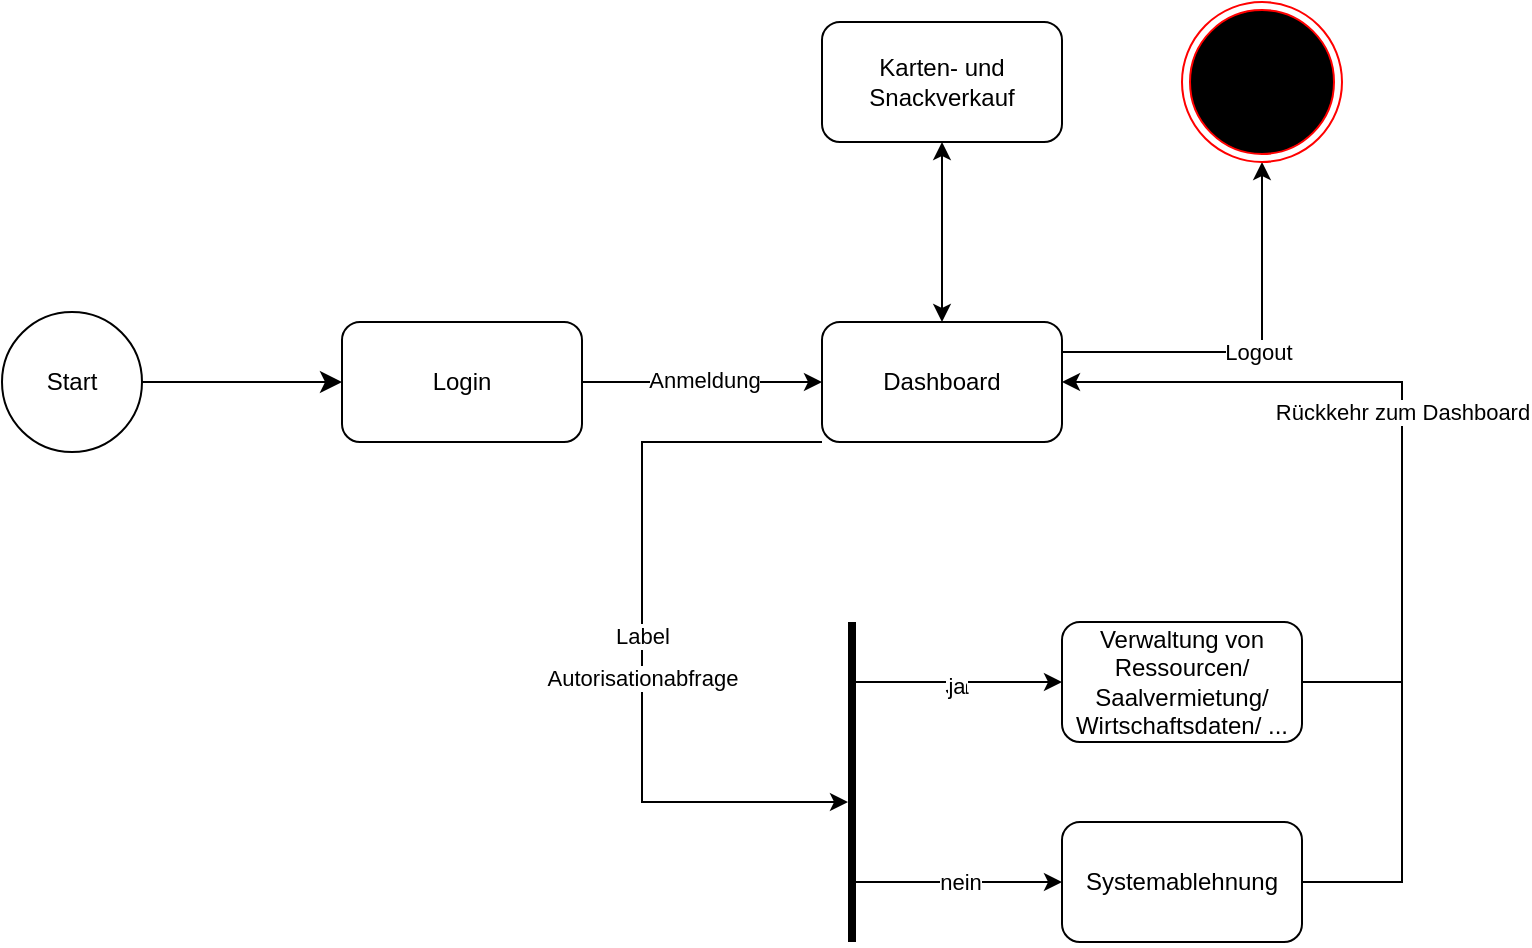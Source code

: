<mxfile version="20.5.3" type="embed"><diagram name="Seite-1" id="VH71Olbo8Z-LvbqJ2Q5k"><mxGraphModel dx="669" dy="600" grid="1" gridSize="10" guides="1" tooltips="1" connect="1" arrows="1" fold="1" page="1" pageScale="1" pageWidth="827" pageHeight="1169" math="0" shadow="0"><root><mxCell id="0"/><mxCell id="1" parent="0"/><mxCell id="uonYmJvlZDU0ERn19EDY-126" value="Start" style="ellipse;whiteSpace=wrap;html=1;aspect=fixed;" parent="1" vertex="1"><mxGeometry x="20" y="185" width="70" height="70" as="geometry"/></mxCell><mxCell id="uonYmJvlZDU0ERn19EDY-127" value="Login" style="rounded=1;whiteSpace=wrap;html=1;" parent="1" vertex="1"><mxGeometry x="190" y="190" width="120" height="60" as="geometry"/></mxCell><mxCell id="uonYmJvlZDU0ERn19EDY-128" value="" style="edgeStyle=elbowEdgeStyle;elbow=horizontal;endArrow=classic;html=1;curved=0;rounded=0;endSize=8;startSize=8;exitX=1;exitY=0.5;exitDx=0;exitDy=0;entryX=0;entryY=0.5;entryDx=0;entryDy=0;" parent="1" source="uonYmJvlZDU0ERn19EDY-126" target="uonYmJvlZDU0ERn19EDY-127" edge="1"><mxGeometry width="50" height="50" relative="1" as="geometry"><mxPoint x="100" y="250" as="sourcePoint"/><mxPoint x="150" y="200" as="targetPoint"/></mxGeometry></mxCell><mxCell id="uonYmJvlZDU0ERn19EDY-129" value="Dashboard" style="rounded=1;whiteSpace=wrap;html=1;" parent="1" vertex="1"><mxGeometry x="430" y="190" width="120" height="60" as="geometry"/></mxCell><mxCell id="uonYmJvlZDU0ERn19EDY-130" value="" style="endArrow=classic;html=1;rounded=0;exitX=1;exitY=0.5;exitDx=0;exitDy=0;entryX=0;entryY=0.5;entryDx=0;entryDy=0;" parent="1" source="uonYmJvlZDU0ERn19EDY-127" target="uonYmJvlZDU0ERn19EDY-129" edge="1"><mxGeometry relative="1" as="geometry"><mxPoint x="360" y="230" as="sourcePoint"/><mxPoint x="320" y="260" as="targetPoint"/></mxGeometry></mxCell><mxCell id="uonYmJvlZDU0ERn19EDY-131" value="Label" style="edgeLabel;resizable=0;html=1;;align=center;verticalAlign=middle;" parent="uonYmJvlZDU0ERn19EDY-130" connectable="0" vertex="1"><mxGeometry relative="1" as="geometry"/></mxCell><mxCell id="uonYmJvlZDU0ERn19EDY-134" value="Anmeldung" style="edgeLabel;html=1;align=center;verticalAlign=middle;resizable=0;points=[];" parent="uonYmJvlZDU0ERn19EDY-130" vertex="1" connectable="0"><mxGeometry x="0.02" y="1" relative="1" as="geometry"><mxPoint as="offset"/></mxGeometry></mxCell><mxCell id="uonYmJvlZDU0ERn19EDY-135" value="Karten- und Snackverkauf" style="rounded=1;whiteSpace=wrap;html=1;" parent="1" vertex="1"><mxGeometry x="430" y="40" width="120" height="60" as="geometry"/></mxCell><mxCell id="uonYmJvlZDU0ERn19EDY-136" value="" style="endArrow=classic;startArrow=classic;html=1;rounded=0;entryX=0.5;entryY=1;entryDx=0;entryDy=0;exitX=0.5;exitY=0;exitDx=0;exitDy=0;" parent="1" source="uonYmJvlZDU0ERn19EDY-129" target="uonYmJvlZDU0ERn19EDY-135" edge="1"><mxGeometry width="50" height="50" relative="1" as="geometry"><mxPoint x="380" y="200" as="sourcePoint"/><mxPoint x="430" y="150" as="targetPoint"/></mxGeometry></mxCell><mxCell id="uonYmJvlZDU0ERn19EDY-137" value="" style="line;strokeWidth=4;direction=south;html=1;perimeter=backbonePerimeter;points=[];outlineConnect=0;" parent="1" vertex="1"><mxGeometry x="440" y="340" width="10" height="160" as="geometry"/></mxCell><mxCell id="uonYmJvlZDU0ERn19EDY-138" value="" style="endArrow=classic;html=1;rounded=0;exitX=0;exitY=1;exitDx=0;exitDy=0;" parent="1" source="uonYmJvlZDU0ERn19EDY-129" target="uonYmJvlZDU0ERn19EDY-137" edge="1"><mxGeometry relative="1" as="geometry"><mxPoint x="370" y="440" as="sourcePoint"/><mxPoint x="440" y="430" as="targetPoint"/><Array as="points"><mxPoint x="340" y="250"/><mxPoint x="340" y="430"/></Array></mxGeometry></mxCell><mxCell id="uonYmJvlZDU0ERn19EDY-139" value="Label" style="edgeLabel;resizable=0;html=1;;align=center;verticalAlign=middle;" parent="uonYmJvlZDU0ERn19EDY-138" connectable="0" vertex="1"><mxGeometry relative="1" as="geometry"/></mxCell><mxCell id="uonYmJvlZDU0ERn19EDY-142" value="Autorisationabfrage" style="edgeLabel;html=1;align=center;verticalAlign=middle;resizable=0;points=[];" parent="uonYmJvlZDU0ERn19EDY-138" vertex="1" connectable="0"><mxGeometry x="0.115" relative="1" as="geometry"><mxPoint as="offset"/></mxGeometry></mxCell><mxCell id="uonYmJvlZDU0ERn19EDY-143" value="Verwaltung von Ressourcen/ Saalvermietung/ Wirtschaftsdaten/ ..." style="rounded=1;whiteSpace=wrap;html=1;" parent="1" vertex="1"><mxGeometry x="550" y="340" width="120" height="60" as="geometry"/></mxCell><mxCell id="uonYmJvlZDU0ERn19EDY-144" value="Systemablehnung" style="rounded=1;whiteSpace=wrap;html=1;" parent="1" vertex="1"><mxGeometry x="550" y="440" width="120" height="60" as="geometry"/></mxCell><mxCell id="uonYmJvlZDU0ERn19EDY-151" value="" style="endArrow=classic;html=1;rounded=0;entryX=0;entryY=0.5;entryDx=0;entryDy=0;" parent="1" source="uonYmJvlZDU0ERn19EDY-137" target="uonYmJvlZDU0ERn19EDY-143" edge="1"><mxGeometry relative="1" as="geometry"><mxPoint x="120" y="460" as="sourcePoint"/><mxPoint x="220" y="460" as="targetPoint"/></mxGeometry></mxCell><mxCell id="uonYmJvlZDU0ERn19EDY-153" value="Ja" style="edgeLabel;html=1;align=center;verticalAlign=middle;resizable=0;points=[];" parent="uonYmJvlZDU0ERn19EDY-151" vertex="1" connectable="0"><mxGeometry x="-0.024" y="-2" relative="1" as="geometry"><mxPoint as="offset"/></mxGeometry></mxCell><mxCell id="uonYmJvlZDU0ERn19EDY-155" value="ja" style="edgeLabel;html=1;align=center;verticalAlign=middle;resizable=0;points=[];" parent="uonYmJvlZDU0ERn19EDY-151" vertex="1" connectable="0"><mxGeometry x="-0.024" y="-2" relative="1" as="geometry"><mxPoint as="offset"/></mxGeometry></mxCell><mxCell id="uonYmJvlZDU0ERn19EDY-156" value="" style="endArrow=classic;html=1;rounded=0;exitX=1;exitY=0.5;exitDx=0;exitDy=0;entryX=1;entryY=0.5;entryDx=0;entryDy=0;" parent="1" source="uonYmJvlZDU0ERn19EDY-143" target="uonYmJvlZDU0ERn19EDY-129" edge="1"><mxGeometry relative="1" as="geometry"><mxPoint x="600" y="210" as="sourcePoint"/><mxPoint x="720" y="220" as="targetPoint"/><Array as="points"><mxPoint x="720" y="370"/><mxPoint x="720" y="220"/></Array></mxGeometry></mxCell><mxCell id="uonYmJvlZDU0ERn19EDY-157" value="Rückkehr zum Dashboard" style="edgeLabel;resizable=0;html=1;;align=center;verticalAlign=middle;" parent="uonYmJvlZDU0ERn19EDY-156" connectable="0" vertex="1"><mxGeometry relative="1" as="geometry"/></mxCell><mxCell id="uonYmJvlZDU0ERn19EDY-158" value="" style="endArrow=classic;html=1;rounded=0;entryX=0;entryY=0.5;entryDx=0;entryDy=0;" parent="1" source="uonYmJvlZDU0ERn19EDY-137" target="uonYmJvlZDU0ERn19EDY-144" edge="1"><mxGeometry relative="1" as="geometry"><mxPoint x="280" y="300" as="sourcePoint"/><mxPoint x="380" y="300" as="targetPoint"/></mxGeometry></mxCell><mxCell id="uonYmJvlZDU0ERn19EDY-159" value="nein" style="edgeLabel;resizable=0;html=1;;align=center;verticalAlign=middle;" parent="uonYmJvlZDU0ERn19EDY-158" connectable="0" vertex="1"><mxGeometry relative="1" as="geometry"/></mxCell><mxCell id="uonYmJvlZDU0ERn19EDY-165" value="" style="endArrow=none;html=1;rounded=0;exitX=1;exitY=0.5;exitDx=0;exitDy=0;" parent="1" source="uonYmJvlZDU0ERn19EDY-144" edge="1"><mxGeometry width="50" height="50" relative="1" as="geometry"><mxPoint x="480" y="600" as="sourcePoint"/><mxPoint x="720" y="370" as="targetPoint"/><Array as="points"><mxPoint x="720" y="470"/></Array></mxGeometry></mxCell><mxCell id="uonYmJvlZDU0ERn19EDY-167" value="" style="endArrow=classic;html=1;rounded=0;entryX=0.5;entryY=1;entryDx=0;entryDy=0;exitX=1;exitY=0.25;exitDx=0;exitDy=0;" parent="1" source="uonYmJvlZDU0ERn19EDY-129" target="2" edge="1"><mxGeometry relative="1" as="geometry"><mxPoint x="590" y="180" as="sourcePoint"/><mxPoint x="650" y="110" as="targetPoint"/><Array as="points"><mxPoint x="650" y="205"/></Array></mxGeometry></mxCell><mxCell id="uonYmJvlZDU0ERn19EDY-168" value="Logout" style="edgeLabel;resizable=0;html=1;;align=center;verticalAlign=middle;" parent="uonYmJvlZDU0ERn19EDY-167" connectable="0" vertex="1"><mxGeometry relative="1" as="geometry"/></mxCell><mxCell id="2" value="" style="ellipse;html=1;shape=endState;fillColor=#000000;strokeColor=#ff0000;" vertex="1" parent="1"><mxGeometry x="610" y="30" width="80" height="80" as="geometry"/></mxCell></root></mxGraphModel></diagram></mxfile>